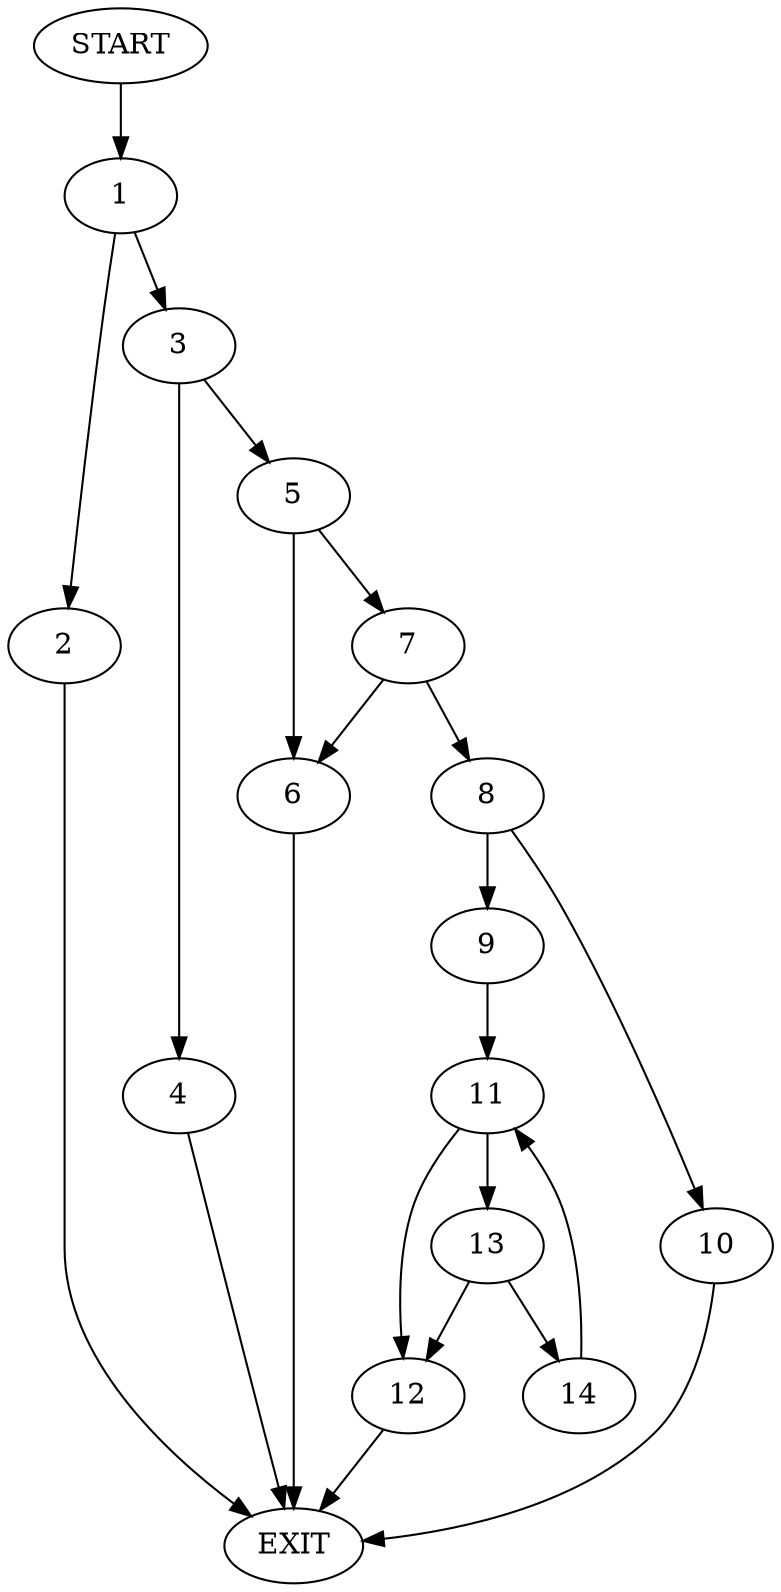 digraph {
0 [label="START"]
15 [label="EXIT"]
0 -> 1
1 -> 2
1 -> 3
2 -> 15
3 -> 4
3 -> 5
4 -> 15
5 -> 6
5 -> 7
7 -> 8
7 -> 6
6 -> 15
8 -> 9
8 -> 10
9 -> 11
10 -> 15
11 -> 12
11 -> 13
12 -> 15
13 -> 12
13 -> 14
14 -> 11
}
